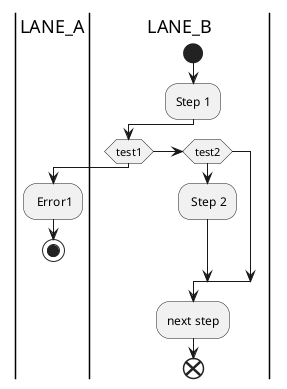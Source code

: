 {
  "sha1": "bl285tgutzx0e9og1jusqonxd3gxslh",
  "insertion": {
    "when": "2024-05-30T20:48:22.110Z",
    "user": "plantuml@gmail.com"
  }
}
@startuml
|LANE_A|
|LANE_B|
start
:Step 1;
if (test1) then
    |LANE_A|
    : Error1;
    stop
elseif (test2) then
        |LANE_B|
        : Step 2;
        |LANE_B|
endif
|LANE_B|
:next step;
end
@enduml
